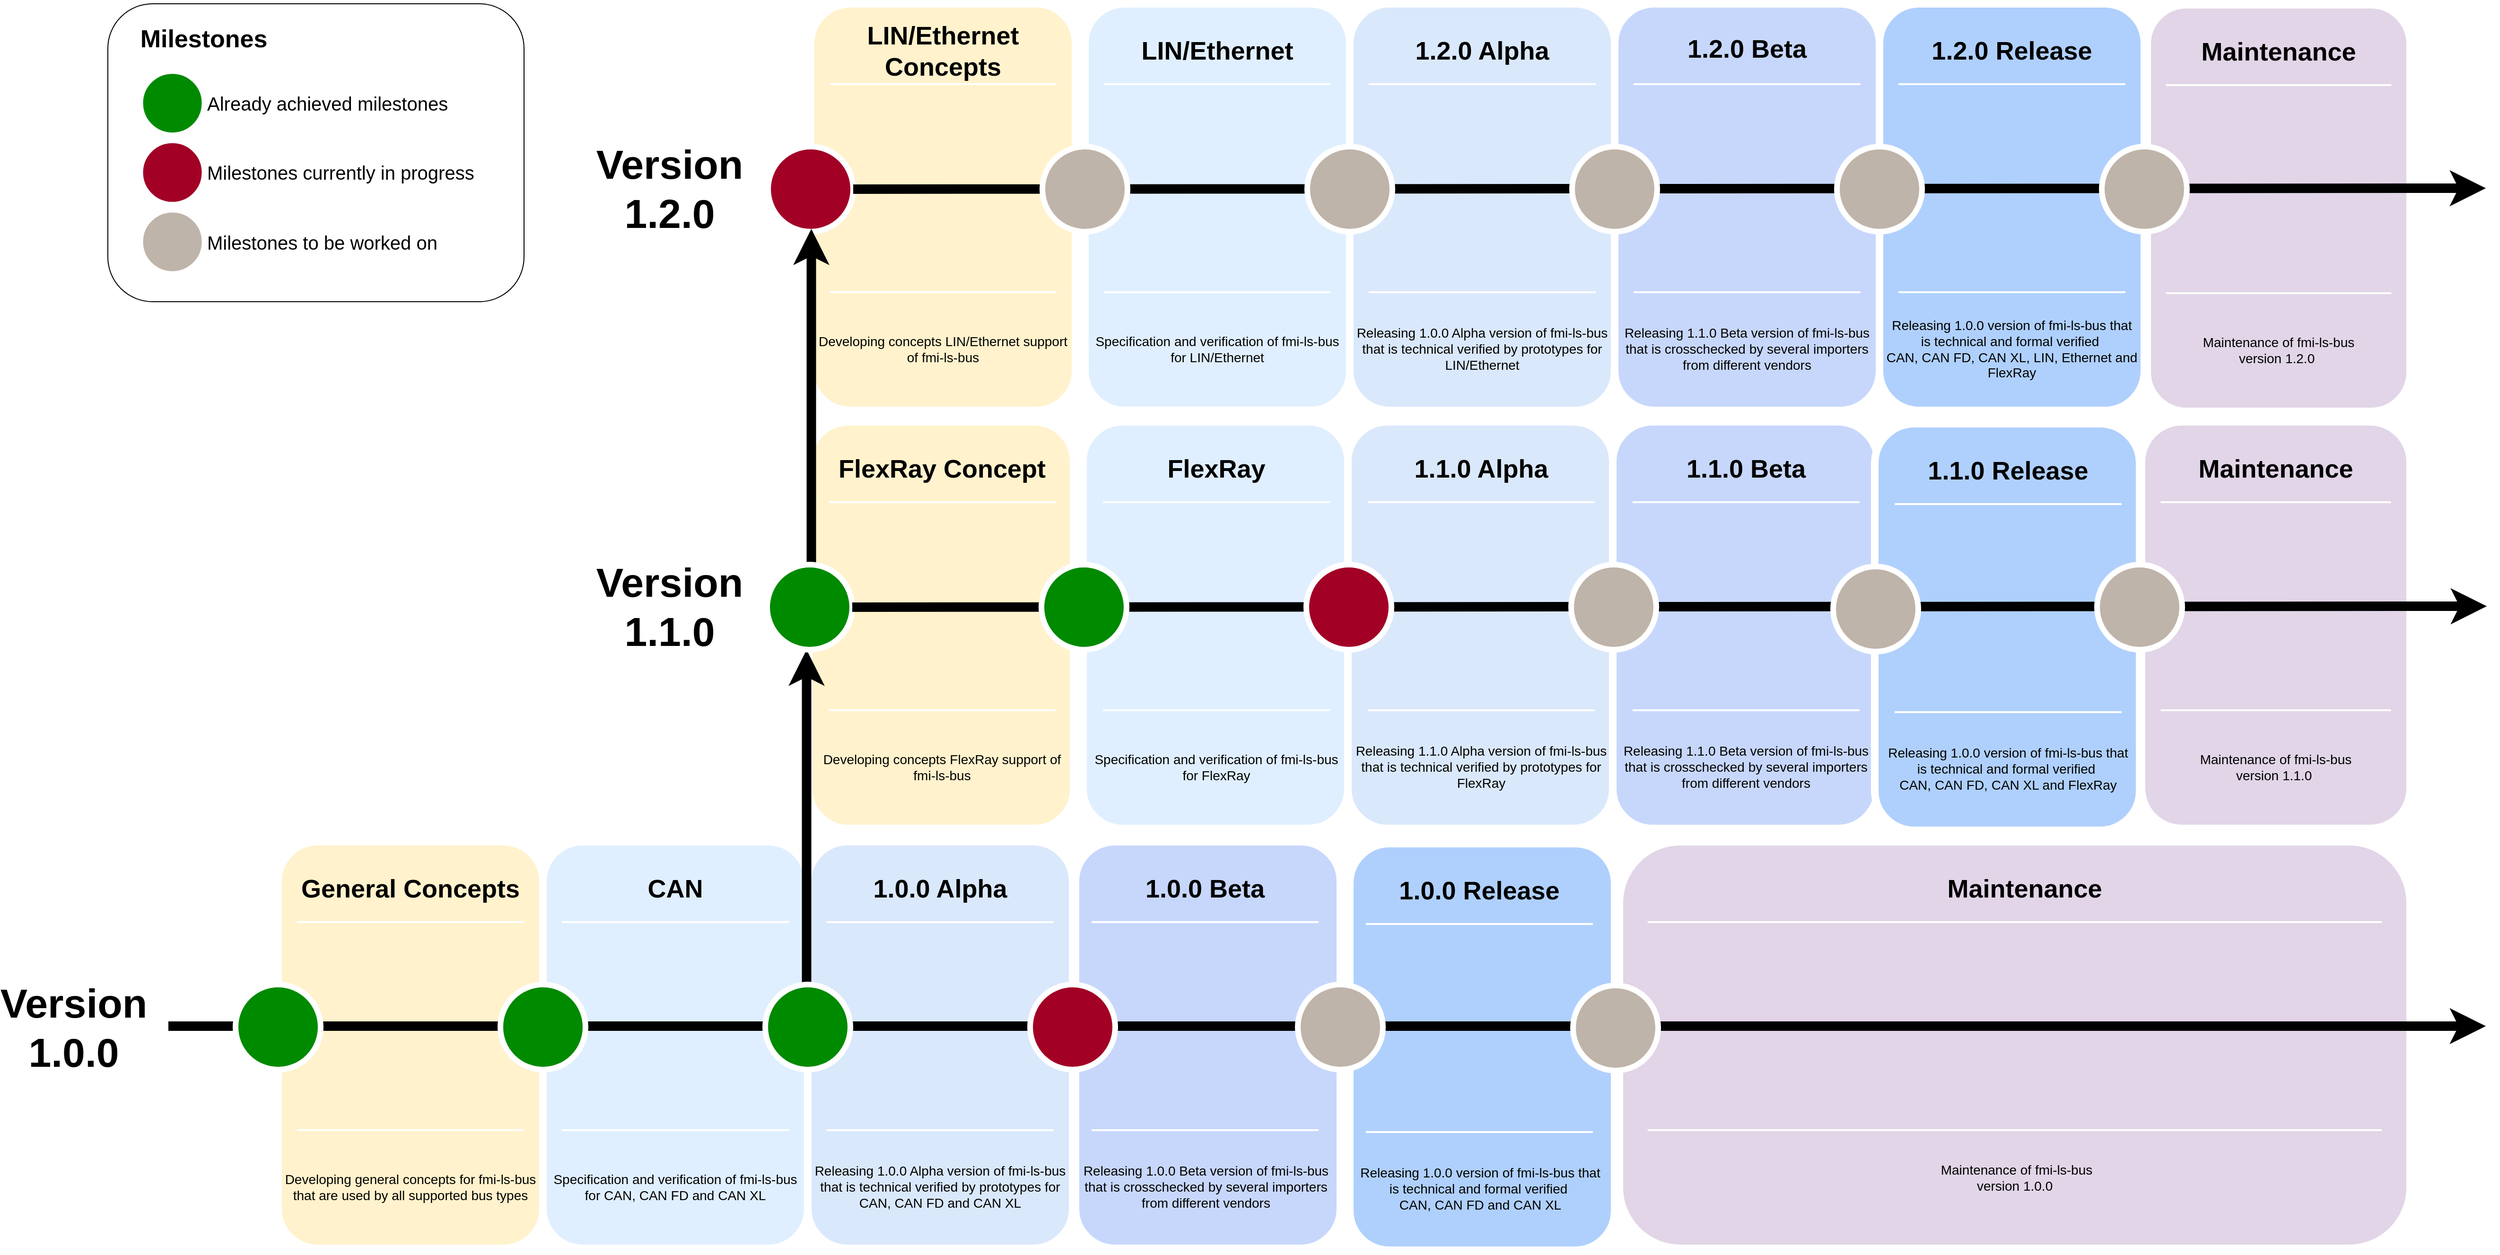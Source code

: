 <mxfile version="24.4.4" type="device">
  <diagram name="Page-1" id="12e1b939-464a-85fe-373e-61e167be1490">
    <mxGraphModel dx="2227" dy="2521" grid="1" gridSize="10" guides="1" tooltips="1" connect="1" arrows="1" fold="1" page="1" pageScale="1.5" pageWidth="1169" pageHeight="826" background="none" math="0" shadow="0">
      <root>
        <mxCell id="0" />
        <mxCell id="1" parent="0" />
        <mxCell id="60da8b9f42644d3a-31" value="" style="whiteSpace=wrap;html=1;rounded=1;shadow=0;strokeWidth=8;fontSize=20;align=center;fillColor=#C7D7FC;strokeColor=#FFFFFF;" parent="1" vertex="1">
          <mxGeometry x="1159" y="405" width="280" height="430" as="geometry" />
        </mxCell>
        <mxCell id="8lI5MKsPfhPDp3e18J9--39" value="" style="group" parent="1" vertex="1" connectable="0">
          <mxGeometry x="1446" y="407" width="283" height="430" as="geometry" />
        </mxCell>
        <mxCell id="8lI5MKsPfhPDp3e18J9--40" value="" style="whiteSpace=wrap;html=1;rounded=1;shadow=0;strokeWidth=8;fontSize=20;align=center;fillColor=#afd0fd;strokeColor=#FFFFFF;" parent="8lI5MKsPfhPDp3e18J9--39" vertex="1">
          <mxGeometry x="3" width="280" height="430" as="geometry" />
        </mxCell>
        <mxCell id="8lI5MKsPfhPDp3e18J9--41" value="1.0.0 Release" style="text;html=1;strokeColor=none;fillColor=none;align=center;verticalAlign=middle;whiteSpace=wrap;rounded=0;shadow=0;fontSize=27;fontColor=#000000;fontStyle=1" parent="8lI5MKsPfhPDp3e18J9--39" vertex="1">
          <mxGeometry y="20" width="280" height="60" as="geometry" />
        </mxCell>
        <mxCell id="8lI5MKsPfhPDp3e18J9--42" value="Releasing 1.0.0 version of fmi-ls-bus that&lt;br style=&quot;border-color: var(--border-color);&quot;&gt;is technical and formal verified&amp;nbsp;&lt;br style=&quot;border-color: var(--border-color);&quot;&gt;CAN, CAN FD and CAN XL" style="text;html=1;strokeColor=none;fillColor=none;align=center;verticalAlign=middle;whiteSpace=wrap;rounded=0;shadow=0;fontSize=14;fontColor=#000000;" parent="8lI5MKsPfhPDp3e18J9--39" vertex="1">
          <mxGeometry x="1" y="320" width="280" height="90" as="geometry" />
        </mxCell>
        <mxCell id="8lI5MKsPfhPDp3e18J9--43" value="" style="line;strokeWidth=2;html=1;rounded=0;shadow=0;fontSize=27;align=center;fillColor=none;strokeColor=#FFFFFF;" parent="8lI5MKsPfhPDp3e18J9--39" vertex="1">
          <mxGeometry x="20" y="80" width="240" height="10" as="geometry" />
        </mxCell>
        <mxCell id="8lI5MKsPfhPDp3e18J9--44" value="" style="line;strokeWidth=2;html=1;rounded=0;shadow=0;fontSize=27;align=center;fillColor=none;strokeColor=#FFFFFF;" parent="8lI5MKsPfhPDp3e18J9--39" vertex="1">
          <mxGeometry x="20" y="300" width="240" height="10" as="geometry" />
        </mxCell>
        <mxCell id="60da8b9f42644d3a-2" value="" style="whiteSpace=wrap;html=1;rounded=1;shadow=0;strokeWidth=8;fontSize=20;align=center;fillColor=#fff2cc;strokeColor=#FFFFFF;fillStyle=auto;glass=0;" parent="1" vertex="1">
          <mxGeometry x="316" y="405" width="280" height="430" as="geometry" />
        </mxCell>
        <mxCell id="60da8b9f42644d3a-3" value="General Concepts" style="text;html=1;strokeColor=none;fillColor=none;align=center;verticalAlign=middle;whiteSpace=wrap;rounded=0;shadow=0;fontSize=27;fontColor=#000000;fontStyle=1" parent="1" vertex="1">
          <mxGeometry x="316" y="425" width="280" height="60" as="geometry" />
        </mxCell>
        <mxCell id="60da8b9f42644d3a-4" value="Developing general concepts for fmi-ls-bus that are used by all supported bus types" style="text;html=1;strokeColor=none;fillColor=none;align=center;verticalAlign=middle;whiteSpace=wrap;rounded=0;shadow=0;fontSize=14;fontColor=#000000;" parent="1" vertex="1">
          <mxGeometry x="316" y="725" width="280" height="90" as="geometry" />
        </mxCell>
        <mxCell id="60da8b9f42644d3a-6" value="" style="line;strokeWidth=2;html=1;rounded=0;shadow=0;fontSize=27;align=center;fillColor=none;strokeColor=#FFFFFF;" parent="1" vertex="1">
          <mxGeometry x="336" y="485" width="240" height="10" as="geometry" />
        </mxCell>
        <mxCell id="60da8b9f42644d3a-7" value="" style="line;strokeWidth=2;html=1;rounded=0;shadow=0;fontSize=27;align=center;fillColor=none;strokeColor=#FFFFFF;" parent="1" vertex="1">
          <mxGeometry x="336" y="705" width="240" height="10" as="geometry" />
        </mxCell>
        <mxCell id="60da8b9f42644d3a-17" value="" style="whiteSpace=wrap;html=1;rounded=1;shadow=0;strokeWidth=8;fontSize=20;align=center;fillColor=#e0efff;strokeColor=#FFFFFF;" parent="1" vertex="1">
          <mxGeometry x="596" y="405" width="280" height="430" as="geometry" />
        </mxCell>
        <mxCell id="60da8b9f42644d3a-18" value="CAN" style="text;html=1;strokeColor=none;fillColor=none;align=center;verticalAlign=middle;whiteSpace=wrap;rounded=0;shadow=0;fontSize=27;fontColor=#000000;fontStyle=1" parent="1" vertex="1">
          <mxGeometry x="596" y="425" width="280" height="60" as="geometry" />
        </mxCell>
        <mxCell id="60da8b9f42644d3a-19" value="Specification and verification of fmi-ls-bus&lt;br&gt;for CAN, CAN FD and CAN XL" style="text;html=1;strokeColor=none;fillColor=none;align=center;verticalAlign=middle;whiteSpace=wrap;rounded=0;shadow=0;fontSize=14;fontColor=#000000;" parent="1" vertex="1">
          <mxGeometry x="596" y="725" width="280" height="90" as="geometry" />
        </mxCell>
        <mxCell id="60da8b9f42644d3a-20" value="" style="line;strokeWidth=2;html=1;rounded=0;shadow=0;fontSize=27;align=center;fillColor=none;strokeColor=#FFFFFF;" parent="1" vertex="1">
          <mxGeometry x="616" y="485" width="240" height="10" as="geometry" />
        </mxCell>
        <mxCell id="60da8b9f42644d3a-21" value="" style="line;strokeWidth=2;html=1;rounded=0;shadow=0;fontSize=27;align=center;fillColor=none;strokeColor=#FFFFFF;" parent="1" vertex="1">
          <mxGeometry x="616" y="705" width="240" height="10" as="geometry" />
        </mxCell>
        <mxCell id="60da8b9f42644d3a-24" value="" style="whiteSpace=wrap;html=1;rounded=1;shadow=0;strokeWidth=8;fontSize=20;align=center;fillColor=#dae8fc;strokeColor=#ffffff;" parent="1" vertex="1">
          <mxGeometry x="876" y="405" width="280" height="430" as="geometry" />
        </mxCell>
        <mxCell id="60da8b9f42644d3a-25" value="1.0.0 Alpha" style="text;html=1;strokeColor=none;fillColor=none;align=center;verticalAlign=middle;whiteSpace=wrap;rounded=0;shadow=0;fontSize=27;fontColor=#000000;fontStyle=1" parent="1" vertex="1">
          <mxGeometry x="876" y="425" width="280" height="60" as="geometry" />
        </mxCell>
        <mxCell id="60da8b9f42644d3a-26" value="Releasing 1.0.0 Alpha version of fmi-ls-bus that is technical verified by prototypes for &lt;br&gt;CAN, CAN FD and CAN XL" style="text;html=1;strokeColor=none;fillColor=none;align=center;verticalAlign=middle;whiteSpace=wrap;rounded=0;shadow=0;fontSize=14;fontColor=#000000;" parent="1" vertex="1">
          <mxGeometry x="876" y="725" width="280" height="90" as="geometry" />
        </mxCell>
        <mxCell id="60da8b9f42644d3a-27" value="" style="line;strokeWidth=2;html=1;rounded=0;shadow=0;fontSize=27;align=center;fillColor=none;strokeColor=#FFFFFF;" parent="1" vertex="1">
          <mxGeometry x="896" y="485" width="240" height="10" as="geometry" />
        </mxCell>
        <mxCell id="60da8b9f42644d3a-28" value="" style="line;strokeWidth=2;html=1;rounded=0;shadow=0;fontSize=27;align=center;fillColor=none;strokeColor=#FFFFFF;" parent="1" vertex="1">
          <mxGeometry x="896" y="705" width="240" height="10" as="geometry" />
        </mxCell>
        <mxCell id="8I0H8yc0v7_sOOJJQ2Jv-50" value="" style="whiteSpace=wrap;html=1;rounded=1;shadow=0;strokeWidth=8;fontSize=20;align=center;fillColor=#e0efff;strokeColor=#FFFFFF;" parent="1" vertex="1">
          <mxGeometry x="1167" y="-39" width="280" height="430" as="geometry" />
        </mxCell>
        <mxCell id="8I0H8yc0v7_sOOJJQ2Jv-51" value="FlexRay" style="text;html=1;strokeColor=none;fillColor=none;align=center;verticalAlign=middle;whiteSpace=wrap;rounded=0;shadow=0;fontSize=27;fontColor=#000000;fontStyle=1" parent="1" vertex="1">
          <mxGeometry x="1168" y="-19" width="280" height="60" as="geometry" />
        </mxCell>
        <mxCell id="8I0H8yc0v7_sOOJJQ2Jv-52" value="Specification and verification of fmi-ls-bus&lt;br&gt;for FlexRay" style="text;html=1;strokeColor=none;fillColor=none;align=center;verticalAlign=middle;whiteSpace=wrap;rounded=0;shadow=0;fontSize=14;fontColor=#000000;" parent="1" vertex="1">
          <mxGeometry x="1168" y="281" width="280" height="90" as="geometry" />
        </mxCell>
        <mxCell id="8I0H8yc0v7_sOOJJQ2Jv-53" value="" style="line;strokeWidth=2;html=1;rounded=0;shadow=0;fontSize=27;align=center;fillColor=none;strokeColor=#FFFFFF;" parent="1" vertex="1">
          <mxGeometry x="1188" y="41" width="240" height="10" as="geometry" />
        </mxCell>
        <mxCell id="8I0H8yc0v7_sOOJJQ2Jv-54" value="" style="line;strokeWidth=2;html=1;rounded=0;shadow=0;fontSize=27;align=center;fillColor=none;strokeColor=#FFFFFF;" parent="1" vertex="1">
          <mxGeometry x="1188" y="261" width="240" height="10" as="geometry" />
        </mxCell>
        <mxCell id="8I0H8yc0v7_sOOJJQ2Jv-55" value="" style="whiteSpace=wrap;html=1;rounded=1;shadow=0;strokeWidth=8;fontSize=20;align=center;fillColor=#dae8fc;strokeColor=#ffffff;" parent="1" vertex="1">
          <mxGeometry x="1447" y="-39" width="280" height="430" as="geometry" />
        </mxCell>
        <mxCell id="8I0H8yc0v7_sOOJJQ2Jv-56" value="1.1.0 Alpha" style="text;html=1;strokeColor=none;fillColor=none;align=center;verticalAlign=middle;whiteSpace=wrap;rounded=0;shadow=0;fontSize=27;fontColor=#000000;fontStyle=1" parent="1" vertex="1">
          <mxGeometry x="1448" y="-19" width="280" height="60" as="geometry" />
        </mxCell>
        <mxCell id="8I0H8yc0v7_sOOJJQ2Jv-57" value="Releasing 1.1.0 Alpha version of fmi-ls-bus that is technical verified by prototypes for &lt;br&gt;FlexRay" style="text;html=1;strokeColor=none;fillColor=none;align=center;verticalAlign=middle;whiteSpace=wrap;rounded=0;shadow=0;fontSize=14;fontColor=#000000;" parent="1" vertex="1">
          <mxGeometry x="1448" y="281" width="280" height="90" as="geometry" />
        </mxCell>
        <mxCell id="8I0H8yc0v7_sOOJJQ2Jv-58" value="" style="line;strokeWidth=2;html=1;rounded=0;shadow=0;fontSize=27;align=center;fillColor=none;strokeColor=#FFFFFF;" parent="1" vertex="1">
          <mxGeometry x="1468" y="41" width="240" height="10" as="geometry" />
        </mxCell>
        <mxCell id="8I0H8yc0v7_sOOJJQ2Jv-59" value="" style="line;strokeWidth=2;html=1;rounded=0;shadow=0;fontSize=27;align=center;fillColor=none;strokeColor=#FFFFFF;" parent="1" vertex="1">
          <mxGeometry x="1468" y="261" width="240" height="10" as="geometry" />
        </mxCell>
        <mxCell id="8I0H8yc0v7_sOOJJQ2Jv-60" value="" style="whiteSpace=wrap;html=1;rounded=1;shadow=0;strokeWidth=8;fontSize=20;align=center;fillColor=#C7D7FC;strokeColor=#FFFFFF;" parent="1" vertex="1">
          <mxGeometry x="1727" y="-39" width="280" height="430" as="geometry" />
        </mxCell>
        <mxCell id="8I0H8yc0v7_sOOJJQ2Jv-61" value="1.1.0 Beta" style="text;html=1;strokeColor=none;fillColor=none;align=center;verticalAlign=middle;whiteSpace=wrap;rounded=0;shadow=0;fontSize=27;fontColor=#000000;fontStyle=1" parent="1" vertex="1">
          <mxGeometry x="1728" y="-19" width="280" height="60" as="geometry" />
        </mxCell>
        <mxCell id="8I0H8yc0v7_sOOJJQ2Jv-62" value="Releasing 1.1.0 Beta version of fmi-ls-bus that is crosschecked by several importers from different vendors" style="text;html=1;strokeColor=none;fillColor=none;align=center;verticalAlign=middle;whiteSpace=wrap;rounded=0;shadow=0;fontSize=14;fontColor=#000000;" parent="1" vertex="1">
          <mxGeometry x="1728" y="281" width="280" height="90" as="geometry" />
        </mxCell>
        <mxCell id="8I0H8yc0v7_sOOJJQ2Jv-63" value="" style="line;strokeWidth=2;html=1;rounded=0;shadow=0;fontSize=27;align=center;fillColor=none;strokeColor=#FFFFFF;" parent="1" vertex="1">
          <mxGeometry x="1748" y="41" width="240" height="10" as="geometry" />
        </mxCell>
        <mxCell id="8I0H8yc0v7_sOOJJQ2Jv-64" value="" style="line;strokeWidth=2;html=1;rounded=0;shadow=0;fontSize=27;align=center;fillColor=none;strokeColor=#FFFFFF;" parent="1" vertex="1">
          <mxGeometry x="1748" y="261" width="240" height="10" as="geometry" />
        </mxCell>
        <mxCell id="8I0H8yc0v7_sOOJJQ2Jv-73" value="" style="whiteSpace=wrap;html=1;rounded=1;shadow=0;strokeWidth=8;fontSize=20;align=center;fillColor=#fff2cc;strokeColor=#FFFFFF;fillStyle=auto;glass=0;" parent="1" vertex="1">
          <mxGeometry x="877" y="-39" width="280" height="430" as="geometry" />
        </mxCell>
        <mxCell id="8I0H8yc0v7_sOOJJQ2Jv-74" value="FlexRay Concept" style="text;html=1;strokeColor=none;fillColor=none;align=center;verticalAlign=middle;whiteSpace=wrap;rounded=0;shadow=0;fontSize=27;fontColor=#000000;fontStyle=1" parent="1" vertex="1">
          <mxGeometry x="878" y="-19" width="280" height="60" as="geometry" />
        </mxCell>
        <mxCell id="8I0H8yc0v7_sOOJJQ2Jv-75" value="Developing concepts FlexRay support of fmi-ls-bus" style="text;html=1;strokeColor=none;fillColor=none;align=center;verticalAlign=middle;whiteSpace=wrap;rounded=0;shadow=0;fontSize=14;fontColor=#000000;" parent="1" vertex="1">
          <mxGeometry x="878" y="281" width="280" height="90" as="geometry" />
        </mxCell>
        <mxCell id="8I0H8yc0v7_sOOJJQ2Jv-76" value="" style="line;strokeWidth=2;html=1;rounded=0;shadow=0;fontSize=27;align=center;fillColor=none;strokeColor=#FFFFFF;" parent="1" vertex="1">
          <mxGeometry x="898" y="41" width="240" height="10" as="geometry" />
        </mxCell>
        <mxCell id="8I0H8yc0v7_sOOJJQ2Jv-77" value="" style="line;strokeWidth=2;html=1;rounded=0;shadow=0;fontSize=27;align=center;fillColor=none;strokeColor=#FFFFFF;" parent="1" vertex="1">
          <mxGeometry x="898" y="261" width="240" height="10" as="geometry" />
        </mxCell>
        <mxCell id="8I0H8yc0v7_sOOJJQ2Jv-101" value="" style="endArrow=classic;html=1;rounded=0;strokeWidth=10;" parent="1" edge="1">
          <mxGeometry relative="1" as="geometry">
            <mxPoint x="874.75" y="602" as="sourcePoint" />
            <mxPoint x="874.75" y="202" as="targetPoint" />
          </mxGeometry>
        </mxCell>
        <mxCell id="8lI5MKsPfhPDp3e18J9--6" value="" style="whiteSpace=wrap;html=1;rounded=1;shadow=0;strokeWidth=8;fontSize=20;align=center;fillColor=#e0efff;strokeColor=#FFFFFF;" parent="1" vertex="1">
          <mxGeometry x="1169" y="-481" width="280" height="430" as="geometry" />
        </mxCell>
        <mxCell id="8lI5MKsPfhPDp3e18J9--7" value="LIN/Ethernet" style="text;html=1;strokeColor=none;fillColor=none;align=center;verticalAlign=middle;whiteSpace=wrap;rounded=0;shadow=0;fontSize=27;fontColor=#000000;fontStyle=1" parent="1" vertex="1">
          <mxGeometry x="1169" y="-461" width="280" height="60" as="geometry" />
        </mxCell>
        <mxCell id="8lI5MKsPfhPDp3e18J9--8" value="Specification and verification of fmi-ls-bus&lt;br&gt;for&amp;nbsp;LIN/Ethernet" style="text;html=1;strokeColor=none;fillColor=none;align=center;verticalAlign=middle;whiteSpace=wrap;rounded=0;shadow=0;fontSize=14;fontColor=#000000;" parent="1" vertex="1">
          <mxGeometry x="1169" y="-161" width="280" height="90" as="geometry" />
        </mxCell>
        <mxCell id="8lI5MKsPfhPDp3e18J9--9" value="" style="line;strokeWidth=2;html=1;rounded=0;shadow=0;fontSize=27;align=center;fillColor=none;strokeColor=#FFFFFF;" parent="1" vertex="1">
          <mxGeometry x="1189" y="-401" width="240" height="10" as="geometry" />
        </mxCell>
        <mxCell id="8lI5MKsPfhPDp3e18J9--10" value="" style="line;strokeWidth=2;html=1;rounded=0;shadow=0;fontSize=27;align=center;fillColor=none;strokeColor=#FFFFFF;" parent="1" vertex="1">
          <mxGeometry x="1189" y="-181" width="240" height="10" as="geometry" />
        </mxCell>
        <mxCell id="8lI5MKsPfhPDp3e18J9--11" value="" style="whiteSpace=wrap;html=1;rounded=1;shadow=0;strokeWidth=8;fontSize=20;align=center;fillColor=#dae8fc;strokeColor=#ffffff;" parent="1" vertex="1">
          <mxGeometry x="1449" y="-481" width="280" height="430" as="geometry" />
        </mxCell>
        <mxCell id="8lI5MKsPfhPDp3e18J9--12" value="1.2.0 Alpha" style="text;html=1;strokeColor=none;fillColor=none;align=center;verticalAlign=middle;whiteSpace=wrap;rounded=0;shadow=0;fontSize=27;fontColor=#000000;fontStyle=1" parent="1" vertex="1">
          <mxGeometry x="1449" y="-461" width="280" height="60" as="geometry" />
        </mxCell>
        <mxCell id="8lI5MKsPfhPDp3e18J9--13" value="Releasing 1.0.0 Alpha version of fmi-ls-bus that is technical verified by prototypes for &lt;br&gt;LIN/Ethernet" style="text;html=1;strokeColor=none;fillColor=none;align=center;verticalAlign=middle;whiteSpace=wrap;rounded=0;shadow=0;fontSize=14;fontColor=#000000;" parent="1" vertex="1">
          <mxGeometry x="1449" y="-161" width="280" height="90" as="geometry" />
        </mxCell>
        <mxCell id="8lI5MKsPfhPDp3e18J9--14" value="" style="line;strokeWidth=2;html=1;rounded=0;shadow=0;fontSize=27;align=center;fillColor=none;strokeColor=#FFFFFF;" parent="1" vertex="1">
          <mxGeometry x="1469" y="-401" width="240" height="10" as="geometry" />
        </mxCell>
        <mxCell id="8lI5MKsPfhPDp3e18J9--15" value="" style="line;strokeWidth=2;html=1;rounded=0;shadow=0;fontSize=27;align=center;fillColor=none;strokeColor=#FFFFFF;" parent="1" vertex="1">
          <mxGeometry x="1469" y="-181" width="240" height="10" as="geometry" />
        </mxCell>
        <mxCell id="8lI5MKsPfhPDp3e18J9--16" value="" style="whiteSpace=wrap;html=1;rounded=1;shadow=0;strokeWidth=8;fontSize=20;align=center;fillColor=#C7D7FC;strokeColor=#FFFFFF;" parent="1" vertex="1">
          <mxGeometry x="1729" y="-481" width="280" height="430" as="geometry" />
        </mxCell>
        <mxCell id="8lI5MKsPfhPDp3e18J9--17" value="1.2.0 Beta" style="text;html=1;strokeColor=none;fillColor=none;align=center;verticalAlign=middle;whiteSpace=wrap;rounded=0;shadow=0;fontSize=27;fontColor=#000000;fontStyle=1" parent="1" vertex="1">
          <mxGeometry x="1729" y="-461" width="280" height="56" as="geometry" />
        </mxCell>
        <mxCell id="8lI5MKsPfhPDp3e18J9--18" value="Releasing 1.1.0 Beta version of fmi-ls-bus that is crosschecked by several importers from different vendors" style="text;html=1;strokeColor=none;fillColor=none;align=center;verticalAlign=middle;whiteSpace=wrap;rounded=0;shadow=0;fontSize=14;fontColor=#000000;" parent="1" vertex="1">
          <mxGeometry x="1729" y="-161" width="280" height="90" as="geometry" />
        </mxCell>
        <mxCell id="8lI5MKsPfhPDp3e18J9--19" value="" style="line;strokeWidth=2;html=1;rounded=0;shadow=0;fontSize=27;align=center;fillColor=none;strokeColor=#FFFFFF;" parent="1" vertex="1">
          <mxGeometry x="1749" y="-401" width="240" height="10" as="geometry" />
        </mxCell>
        <mxCell id="8lI5MKsPfhPDp3e18J9--20" value="" style="line;strokeWidth=2;html=1;rounded=0;shadow=0;fontSize=27;align=center;fillColor=none;strokeColor=#FFFFFF;" parent="1" vertex="1">
          <mxGeometry x="1749" y="-181" width="240" height="10" as="geometry" />
        </mxCell>
        <mxCell id="8lI5MKsPfhPDp3e18J9--23" value="" style="whiteSpace=wrap;html=1;rounded=1;shadow=0;strokeWidth=8;fontSize=20;align=center;fillColor=#fff2cc;strokeColor=#FFFFFF;fillStyle=auto;glass=0;" parent="1" vertex="1">
          <mxGeometry x="879" y="-481" width="280" height="430" as="geometry" />
        </mxCell>
        <mxCell id="8lI5MKsPfhPDp3e18J9--24" value="LIN/Ethernet&lt;br&gt;Concepts" style="text;html=1;strokeColor=none;fillColor=none;align=center;verticalAlign=middle;whiteSpace=wrap;rounded=0;shadow=0;fontSize=27;fontColor=#000000;fontStyle=1" parent="1" vertex="1">
          <mxGeometry x="879" y="-461" width="280" height="60" as="geometry" />
        </mxCell>
        <mxCell id="8lI5MKsPfhPDp3e18J9--25" value="Developing concepts LIN/Ethernet support of fmi-ls-bus" style="text;html=1;strokeColor=none;fillColor=none;align=center;verticalAlign=middle;whiteSpace=wrap;rounded=0;shadow=0;fontSize=14;fontColor=#000000;" parent="1" vertex="1">
          <mxGeometry x="879" y="-161" width="280" height="90" as="geometry" />
        </mxCell>
        <mxCell id="8lI5MKsPfhPDp3e18J9--26" value="" style="line;strokeWidth=2;html=1;rounded=0;shadow=0;fontSize=27;align=center;fillColor=none;strokeColor=#FFFFFF;" parent="1" vertex="1">
          <mxGeometry x="899" y="-401" width="240" height="10" as="geometry" />
        </mxCell>
        <mxCell id="8lI5MKsPfhPDp3e18J9--27" value="" style="line;strokeWidth=2;html=1;rounded=0;shadow=0;fontSize=27;align=center;fillColor=none;strokeColor=#FFFFFF;" parent="1" vertex="1">
          <mxGeometry x="899" y="-181" width="240" height="10" as="geometry" />
        </mxCell>
        <mxCell id="8lI5MKsPfhPDp3e18J9--29" value="" style="ellipse;whiteSpace=wrap;html=1;rounded=0;shadow=0;strokeWidth=6;fontSize=14;align=center;fillColor=#A20025;strokeColor=#FFFFFF;fontColor=#FFFFFF;" parent="1" vertex="1">
          <mxGeometry x="834" y="-330" width="90" height="90" as="geometry" />
        </mxCell>
        <mxCell id="8lI5MKsPfhPDp3e18J9--36" value="" style="endArrow=classic;html=1;rounded=0;strokeWidth=10;" parent="1" edge="1">
          <mxGeometry relative="1" as="geometry">
            <mxPoint x="879.75" y="157" as="sourcePoint" />
            <mxPoint x="879.75" y="-243" as="targetPoint" />
          </mxGeometry>
        </mxCell>
        <mxCell id="8I0H8yc0v7_sOOJJQ2Jv-80" value="" style="ellipse;whiteSpace=wrap;html=1;rounded=0;shadow=0;strokeWidth=6;fontSize=14;align=center;fillColor=#008A00;strokeColor=#FFFFFF;fontColor=#FFFFFF;" parent="1" vertex="1">
          <mxGeometry x="833" y="112" width="90" height="90" as="geometry" />
        </mxCell>
        <mxCell id="8lI5MKsPfhPDp3e18J9--37" value="" style="group" parent="1" vertex="1" connectable="0">
          <mxGeometry x="1734" y="405" width="836" height="430" as="geometry" />
        </mxCell>
        <mxCell id="8I0H8yc0v7_sOOJJQ2Jv-85" value="Maintenance of fmi-ls-bus version 1.0.0&amp;nbsp;" style="text;html=1;strokeColor=none;fillColor=none;align=center;verticalAlign=middle;whiteSpace=wrap;rounded=0;shadow=0;fontSize=14;fontColor=#000000;" parent="8lI5MKsPfhPDp3e18J9--37" vertex="1">
          <mxGeometry x="194.007" y="320" width="186.673" height="90" as="geometry" />
        </mxCell>
        <mxCell id="8lI5MKsPfhPDp3e18J9--59" value="" style="group" parent="8lI5MKsPfhPDp3e18J9--37" vertex="1" connectable="0">
          <mxGeometry width="836.0" height="430" as="geometry" />
        </mxCell>
        <mxCell id="8I0H8yc0v7_sOOJJQ2Jv-83" value="" style="whiteSpace=wrap;html=1;rounded=1;shadow=0;strokeWidth=8;fontSize=20;align=center;fillColor=#e1d5e7;strokeColor=#FFFFFF;" parent="8lI5MKsPfhPDp3e18J9--59" vertex="1">
          <mxGeometry width="836.0" height="430" as="geometry" />
        </mxCell>
        <mxCell id="8I0H8yc0v7_sOOJJQ2Jv-84" value="Maintenance" style="text;html=1;strokeColor=none;fillColor=none;align=center;verticalAlign=middle;whiteSpace=wrap;rounded=0;shadow=0;fontSize=27;fontColor=#000000;fontStyle=1" parent="8lI5MKsPfhPDp3e18J9--59" vertex="1">
          <mxGeometry x="288.619" y="20" width="278.667" height="60" as="geometry" />
        </mxCell>
        <mxCell id="8I0H8yc0v7_sOOJJQ2Jv-86" value="" style="line;strokeWidth=2;html=1;rounded=0;shadow=0;fontSize=27;align=center;fillColor=none;strokeColor=#FFFFFF;" parent="8lI5MKsPfhPDp3e18J9--59" vertex="1">
          <mxGeometry x="29.857" y="80" width="776.286" height="10" as="geometry" />
        </mxCell>
        <mxCell id="8I0H8yc0v7_sOOJJQ2Jv-87" value="" style="line;strokeWidth=2;html=1;rounded=0;shadow=0;fontSize=27;align=center;fillColor=none;strokeColor=#FFFFFF;" parent="8lI5MKsPfhPDp3e18J9--59" vertex="1">
          <mxGeometry x="29.857" y="300" width="776.286" height="10" as="geometry" />
        </mxCell>
        <mxCell id="dk6QmXpyueFNErDzX7yQ-1" value="Maintenance of fmi-ls-bus &lt;br&gt;version 1.0.0&amp;nbsp;" style="text;html=1;strokeColor=none;fillColor=none;align=center;verticalAlign=middle;whiteSpace=wrap;rounded=0;shadow=0;fontSize=14;fontColor=#000000;" parent="8lI5MKsPfhPDp3e18J9--59" vertex="1">
          <mxGeometry x="29.86" y="310" width="780.14" height="90" as="geometry" />
        </mxCell>
        <mxCell id="khZST9RxEuUmSbnh5kG9-13" value="" style="endArrow=classic;html=1;rounded=0;strokeWidth=10;" parent="1" edge="1">
          <mxGeometry relative="1" as="geometry">
            <mxPoint x="200" y="600" as="sourcePoint" />
            <mxPoint x="2650" y="600" as="targetPoint" />
          </mxGeometry>
        </mxCell>
        <mxCell id="60da8b9f42644d3a-38" value="" style="ellipse;whiteSpace=wrap;html=1;rounded=0;shadow=0;strokeWidth=6;fontSize=14;align=center;fillColor=#BFB4A9;strokeColor=#FFFFFF;fontColor=#FFFFFF;gradientColor=none;" parent="1" vertex="1">
          <mxGeometry x="1394" y="556" width="90" height="90" as="geometry" />
        </mxCell>
        <mxCell id="60da8b9f42644d3a-36" value="" style="ellipse;whiteSpace=wrap;html=1;rounded=0;shadow=0;strokeWidth=6;fontSize=14;align=center;fillColor=#A20025;strokeColor=#FFFFFF;fontColor=#ffffff;" parent="1" vertex="1">
          <mxGeometry x="1111" y="556" width="90" height="90" as="geometry" />
        </mxCell>
        <mxCell id="60da8b9f42644d3a-29" value="" style="ellipse;whiteSpace=wrap;html=1;rounded=0;shadow=0;strokeWidth=6;fontSize=14;align=center;fillColor=#008A00;strokeColor=#FFFFFF;fontColor=#ffffff;" parent="1" vertex="1">
          <mxGeometry x="831" y="556" width="90" height="90" as="geometry" />
        </mxCell>
        <mxCell id="60da8b9f42644d3a-8" value="" style="ellipse;whiteSpace=wrap;html=1;rounded=0;shadow=0;strokeWidth=6;fontSize=14;align=center;fillColor=#008a00;strokeColor=#FFFFFF;fontColor=#ffffff;" parent="1" vertex="1">
          <mxGeometry x="271" y="556" width="90" height="90" as="geometry" />
        </mxCell>
        <mxCell id="60da8b9f42644d3a-22" value="" style="ellipse;whiteSpace=wrap;html=1;rounded=0;shadow=0;strokeWidth=6;fontSize=14;align=center;fillColor=#008A00;strokeColor=#FFFFFF;fontColor=#FFFFFF;" parent="1" vertex="1">
          <mxGeometry x="551" y="556" width="90" height="90" as="geometry" />
        </mxCell>
        <mxCell id="60da8b9f42644d3a-32" value="1.0.0 Beta" style="text;html=1;strokeColor=none;fillColor=none;align=center;verticalAlign=middle;whiteSpace=wrap;rounded=0;shadow=0;fontSize=27;fontColor=#000000;fontStyle=1" parent="1" vertex="1">
          <mxGeometry x="1156" y="425" width="280" height="60" as="geometry" />
        </mxCell>
        <mxCell id="60da8b9f42644d3a-33" value="Releasing 1.0.0 Beta version of fmi-ls-bus that is crosschecked by several importers from different vendors" style="text;html=1;strokeColor=none;fillColor=none;align=center;verticalAlign=middle;whiteSpace=wrap;rounded=0;shadow=0;fontSize=14;fontColor=#000000;" parent="1" vertex="1">
          <mxGeometry x="1157" y="725" width="280" height="90" as="geometry" />
        </mxCell>
        <mxCell id="60da8b9f42644d3a-34" value="" style="line;strokeWidth=2;html=1;rounded=0;shadow=0;fontSize=27;align=center;fillColor=none;strokeColor=#FFFFFF;" parent="1" vertex="1">
          <mxGeometry x="1176" y="485" width="240" height="10" as="geometry" />
        </mxCell>
        <mxCell id="60da8b9f42644d3a-35" value="" style="line;strokeWidth=2;html=1;rounded=0;shadow=0;fontSize=27;align=center;fillColor=none;strokeColor=#FFFFFF;" parent="1" vertex="1">
          <mxGeometry x="1176" y="705" width="240" height="10" as="geometry" />
        </mxCell>
        <mxCell id="8lI5MKsPfhPDp3e18J9--1" value="" style="whiteSpace=wrap;html=1;rounded=1;shadow=0;strokeWidth=8;fontSize=20;align=center;fillColor=#AFD0FD;strokeColor=#FFFFFF;" parent="1" vertex="1">
          <mxGeometry x="2009" y="-481" width="280" height="430" as="geometry" />
        </mxCell>
        <mxCell id="8lI5MKsPfhPDp3e18J9--2" value="1.2.0 Release" style="text;html=1;strokeColor=none;fillColor=none;align=center;verticalAlign=middle;whiteSpace=wrap;rounded=0;shadow=0;fontSize=27;fontColor=#000000;fontStyle=1" parent="1" vertex="1">
          <mxGeometry x="2009" y="-461" width="280" height="60" as="geometry" />
        </mxCell>
        <mxCell id="8lI5MKsPfhPDp3e18J9--3" value="Releasing 1.0.0 version of fmi-ls-bus that&lt;br style=&quot;border-color: var(--border-color);&quot;&gt;is technical and formal verified&amp;nbsp;&lt;br style=&quot;border-color: var(--border-color);&quot;&gt;CAN, CAN FD, CAN XL, LIN, Ethernet and FlexRay" style="text;html=1;strokeColor=none;fillColor=none;align=center;verticalAlign=middle;whiteSpace=wrap;rounded=0;shadow=0;fontSize=14;fontColor=#000000;" parent="1" vertex="1">
          <mxGeometry x="2009" y="-161" width="280" height="90" as="geometry" />
        </mxCell>
        <mxCell id="8lI5MKsPfhPDp3e18J9--4" value="" style="line;strokeWidth=2;html=1;rounded=0;shadow=0;fontSize=27;align=center;fillColor=none;strokeColor=#FFFFFF;" parent="1" vertex="1">
          <mxGeometry x="2029" y="-401" width="240" height="10" as="geometry" />
        </mxCell>
        <mxCell id="8lI5MKsPfhPDp3e18J9--5" value="" style="line;strokeWidth=2;html=1;rounded=0;shadow=0;fontSize=27;align=center;fillColor=none;strokeColor=#FFFFFF;" parent="1" vertex="1">
          <mxGeometry x="2029" y="-181" width="240" height="10" as="geometry" />
        </mxCell>
        <mxCell id="8lI5MKsPfhPDp3e18J9--53" value="" style="whiteSpace=wrap;html=1;rounded=1;shadow=0;strokeWidth=8;fontSize=20;align=center;fillColor=#afd0fd;strokeColor=#FFFFFF;" parent="1" vertex="1">
          <mxGeometry x="2004" y="-37" width="280" height="430" as="geometry" />
        </mxCell>
        <mxCell id="8lI5MKsPfhPDp3e18J9--54" value="1.1.0 Release" style="text;html=1;strokeColor=none;fillColor=none;align=center;verticalAlign=middle;whiteSpace=wrap;rounded=0;shadow=0;fontSize=27;fontColor=#000000;fontStyle=1" parent="1" vertex="1">
          <mxGeometry x="2005" y="-17" width="280" height="60" as="geometry" />
        </mxCell>
        <mxCell id="8lI5MKsPfhPDp3e18J9--55" value="Releasing 1.0.0 version of fmi-ls-bus that&lt;br style=&quot;border-color: var(--border-color);&quot;&gt;is technical and formal verified&amp;nbsp;&lt;br style=&quot;border-color: var(--border-color);&quot;&gt;CAN, CAN FD, CAN XL and FlexRay" style="text;html=1;strokeColor=none;fillColor=none;align=center;verticalAlign=middle;whiteSpace=wrap;rounded=0;shadow=0;fontSize=14;fontColor=#000000;" parent="1" vertex="1">
          <mxGeometry x="2005" y="283" width="280" height="90" as="geometry" />
        </mxCell>
        <mxCell id="8lI5MKsPfhPDp3e18J9--56" value="" style="line;strokeWidth=2;html=1;rounded=0;shadow=0;fontSize=27;align=center;fillColor=none;strokeColor=#FFFFFF;" parent="1" vertex="1">
          <mxGeometry x="2025" y="43" width="240" height="10" as="geometry" />
        </mxCell>
        <mxCell id="8lI5MKsPfhPDp3e18J9--57" value="" style="line;strokeWidth=2;html=1;rounded=0;shadow=0;fontSize=27;align=center;fillColor=none;strokeColor=#FFFFFF;" parent="1" vertex="1">
          <mxGeometry x="2025" y="263" width="240" height="10" as="geometry" />
        </mxCell>
        <mxCell id="8lI5MKsPfhPDp3e18J9--60" value="" style="ellipse;whiteSpace=wrap;html=1;rounded=0;shadow=0;strokeWidth=6;fontSize=14;align=center;fillColor=#BFB4A9;strokeColor=#FFFFFF;fontColor=#FFFFFF;gradientColor=none;" parent="1" vertex="1">
          <mxGeometry x="1685" y="557" width="90" height="90" as="geometry" />
        </mxCell>
        <mxCell id="dk6QmXpyueFNErDzX7yQ-2" value="" style="group" parent="1" vertex="1" connectable="0">
          <mxGeometry x="2285" y="-39" width="285" height="430" as="geometry" />
        </mxCell>
        <mxCell id="8I0H8yc0v7_sOOJJQ2Jv-45" value="" style="whiteSpace=wrap;html=1;rounded=1;shadow=0;strokeWidth=8;fontSize=20;align=center;fillColor=#e1d5e7;strokeColor=#FFFFFF;" parent="dk6QmXpyueFNErDzX7yQ-2" vertex="1">
          <mxGeometry x="1.014" width="283.986" height="430" as="geometry" />
        </mxCell>
        <mxCell id="8I0H8yc0v7_sOOJJQ2Jv-46" value="Maintenance" style="text;html=1;strokeColor=none;fillColor=none;align=center;verticalAlign=middle;whiteSpace=wrap;rounded=0;shadow=0;fontSize=27;fontColor=#000000;fontStyle=1" parent="dk6QmXpyueFNErDzX7yQ-2" vertex="1">
          <mxGeometry x="1" y="20" width="283.986" height="60" as="geometry" />
        </mxCell>
        <mxCell id="8I0H8yc0v7_sOOJJQ2Jv-47" value="Maintenance of fmi-ls-bus &lt;br&gt;version 1.1.0&amp;nbsp;" style="text;html=1;strokeColor=none;fillColor=none;align=center;verticalAlign=middle;whiteSpace=wrap;rounded=0;shadow=0;fontSize=14;fontColor=#000000;" parent="dk6QmXpyueFNErDzX7yQ-2" vertex="1">
          <mxGeometry x="1" y="320" width="283.986" height="90" as="geometry" />
        </mxCell>
        <mxCell id="8I0H8yc0v7_sOOJJQ2Jv-48" value="" style="line;strokeWidth=2;html=1;rounded=0;shadow=0;fontSize=27;align=center;fillColor=none;strokeColor=#FFFFFF;" parent="dk6QmXpyueFNErDzX7yQ-2" vertex="1">
          <mxGeometry x="21.285" y="80" width="243.416" height="10" as="geometry" />
        </mxCell>
        <mxCell id="8I0H8yc0v7_sOOJJQ2Jv-49" value="" style="line;strokeWidth=2;html=1;rounded=0;shadow=0;fontSize=27;align=center;fillColor=none;strokeColor=#FFFFFF;" parent="dk6QmXpyueFNErDzX7yQ-2" vertex="1">
          <mxGeometry x="21.285" y="300" width="243.416" height="10" as="geometry" />
        </mxCell>
        <mxCell id="8I0H8yc0v7_sOOJJQ2Jv-78" value="" style="endArrow=classic;html=1;rounded=0;strokeWidth=10;" parent="1" source="8I0H8yc0v7_sOOJJQ2Jv-80" edge="1">
          <mxGeometry relative="1" as="geometry">
            <mxPoint x="762" y="156" as="sourcePoint" />
            <mxPoint x="2651" y="156" as="targetPoint" />
          </mxGeometry>
        </mxCell>
        <mxCell id="8lI5MKsPfhPDp3e18J9--58" value="" style="ellipse;whiteSpace=wrap;html=1;rounded=0;shadow=0;strokeWidth=6;fontSize=14;align=center;fillColor=#BFB4A9;strokeColor=#FFFFFF;fontColor=#ffffff;" parent="1" vertex="1">
          <mxGeometry x="1960" y="114" width="90" height="90" as="geometry" />
        </mxCell>
        <mxCell id="8I0H8yc0v7_sOOJJQ2Jv-69" value="" style="ellipse;whiteSpace=wrap;html=1;rounded=0;shadow=0;strokeWidth=6;fontSize=14;align=center;fillColor=#BFB4A9;strokeColor=#FFFFFF;fontColor=#ffffff;" parent="1" vertex="1">
          <mxGeometry x="1683" y="112" width="90" height="90" as="geometry" />
        </mxCell>
        <mxCell id="8I0H8yc0v7_sOOJJQ2Jv-67" value="" style="ellipse;whiteSpace=wrap;html=1;rounded=0;shadow=0;strokeWidth=6;fontSize=14;align=center;fillColor=#008A00;strokeColor=#FFFFFF;fontColor=#FFFFFF;" parent="1" vertex="1">
          <mxGeometry x="1123" y="112" width="90" height="90" as="geometry" />
        </mxCell>
        <mxCell id="8I0H8yc0v7_sOOJJQ2Jv-68" value="" style="ellipse;whiteSpace=wrap;html=1;rounded=0;shadow=0;strokeWidth=6;fontSize=14;align=center;fillColor=#A20025;strokeColor=#FFFFFF;fontColor=#ffffff;" parent="1" vertex="1">
          <mxGeometry x="1403" y="112" width="90" height="90" as="geometry" />
        </mxCell>
        <mxCell id="8I0H8yc0v7_sOOJJQ2Jv-70" value="" style="ellipse;whiteSpace=wrap;html=1;rounded=0;shadow=0;strokeWidth=6;fontSize=14;align=center;fillColor=#BFB4A9;strokeColor=#FFFFFF;fontColor=#FFFFFF;gradientColor=none;" parent="1" vertex="1">
          <mxGeometry x="2239" y="112" width="90" height="90" as="geometry" />
        </mxCell>
        <mxCell id="8lI5MKsPfhPDp3e18J9--48" value="" style="whiteSpace=wrap;html=1;rounded=1;shadow=0;strokeWidth=8;fontSize=20;align=center;fillColor=#E1D5E7;strokeColor=#FFFFFF;" parent="1" vertex="1">
          <mxGeometry x="2292" y="-480" width="278" height="430" as="geometry" />
        </mxCell>
        <mxCell id="8lI5MKsPfhPDp3e18J9--49" value="Maintenance" style="text;html=1;strokeColor=none;fillColor=none;align=center;verticalAlign=middle;whiteSpace=wrap;rounded=0;shadow=0;fontSize=27;fontColor=#000000;fontStyle=1" parent="1" vertex="1">
          <mxGeometry x="2292" y="-460" width="278" height="60" as="geometry" />
        </mxCell>
        <mxCell id="8lI5MKsPfhPDp3e18J9--50" value="Maintenance of fmi-ls-bus&lt;br&gt;version 1.2.0&amp;nbsp;" style="text;html=1;strokeColor=none;fillColor=none;align=center;verticalAlign=middle;whiteSpace=wrap;rounded=0;shadow=0;fontSize=14;fontColor=#000000;" parent="1" vertex="1">
          <mxGeometry x="2292" y="-160" width="278" height="90" as="geometry" />
        </mxCell>
        <mxCell id="8lI5MKsPfhPDp3e18J9--51" value="" style="line;strokeWidth=2;html=1;rounded=0;shadow=0;fontSize=27;align=center;fillColor=none;strokeColor=#FFFFFF;" parent="1" vertex="1">
          <mxGeometry x="2311.857" y="-400" width="238.286" height="10" as="geometry" />
        </mxCell>
        <mxCell id="8lI5MKsPfhPDp3e18J9--52" value="" style="line;strokeWidth=2;html=1;rounded=0;shadow=0;fontSize=27;align=center;fillColor=none;strokeColor=#FFFFFF;" parent="1" vertex="1">
          <mxGeometry x="2311.857" y="-180" width="238.286" height="10" as="geometry" />
        </mxCell>
        <mxCell id="8lI5MKsPfhPDp3e18J9--28" value="" style="endArrow=classic;html=1;rounded=0;strokeWidth=10;" parent="1" source="8lI5MKsPfhPDp3e18J9--29" edge="1">
          <mxGeometry relative="1" as="geometry">
            <mxPoint x="763" y="-286" as="sourcePoint" />
            <mxPoint x="2650" y="-286" as="targetPoint" />
          </mxGeometry>
        </mxCell>
        <mxCell id="8lI5MKsPfhPDp3e18J9--30" value="" style="ellipse;whiteSpace=wrap;html=1;rounded=0;shadow=0;strokeWidth=6;fontSize=14;align=center;fillColor=#BFB4A9;strokeColor=#FFFFFF;fontColor=#FFFFFF;" parent="1" vertex="1">
          <mxGeometry x="2244" y="-330" width="90" height="90" as="geometry" />
        </mxCell>
        <mxCell id="8lI5MKsPfhPDp3e18J9--34" value="" style="ellipse;whiteSpace=wrap;html=1;rounded=0;shadow=0;strokeWidth=6;fontSize=14;align=center;fillColor=#BFB4A9;strokeColor=#FFFFFF;fontColor=#FFFFFF;gradientColor=none;" parent="1" vertex="1">
          <mxGeometry x="1964" y="-330" width="90" height="90" as="geometry" />
        </mxCell>
        <mxCell id="8lI5MKsPfhPDp3e18J9--33" value="" style="ellipse;whiteSpace=wrap;html=1;rounded=0;shadow=0;strokeWidth=6;fontSize=14;align=center;fillColor=#BFB4A9;strokeColor=#FFFFFF;fontColor=#ffffff;" parent="1" vertex="1">
          <mxGeometry x="1684" y="-330" width="90" height="90" as="geometry" />
        </mxCell>
        <mxCell id="8lI5MKsPfhPDp3e18J9--32" value="" style="ellipse;whiteSpace=wrap;html=1;rounded=0;shadow=0;strokeWidth=6;fontSize=14;align=center;fillColor=#BFB4A9;strokeColor=#FFFFFF;fontColor=#ffffff;" parent="1" vertex="1">
          <mxGeometry x="1404" y="-330" width="90" height="90" as="geometry" />
        </mxCell>
        <mxCell id="8lI5MKsPfhPDp3e18J9--31" value="" style="ellipse;whiteSpace=wrap;html=1;rounded=0;shadow=0;strokeWidth=6;fontSize=14;align=center;fillColor=#BFB4A9;strokeColor=#FFFFFF;fontColor=#FFFFFF;" parent="1" vertex="1">
          <mxGeometry x="1124" y="-330" width="90" height="90" as="geometry" />
        </mxCell>
        <mxCell id="6XYQarOX-lOYf3YcvKte-9" value="" style="group" parent="1" vertex="1" connectable="0">
          <mxGeometry x="136" y="-481" width="440" height="315" as="geometry" />
        </mxCell>
        <mxCell id="6XYQarOX-lOYf3YcvKte-1" value="" style="rounded=1;whiteSpace=wrap;html=1;" parent="6XYQarOX-lOYf3YcvKte-9" vertex="1">
          <mxGeometry width="440" height="315" as="geometry" />
        </mxCell>
        <mxCell id="6XYQarOX-lOYf3YcvKte-2" value="" style="ellipse;whiteSpace=wrap;html=1;rounded=0;shadow=0;strokeWidth=6;fontSize=14;align=center;fillColor=#008a00;strokeColor=#FFFFFF;fontColor=#ffffff;" parent="6XYQarOX-lOYf3YcvKte-9" vertex="1">
          <mxGeometry x="34.286" y="71.105" width="68" height="68" as="geometry" />
        </mxCell>
        <mxCell id="6XYQarOX-lOYf3YcvKte-3" value="Already achieved milestones" style="text;html=1;align=left;verticalAlign=middle;whiteSpace=wrap;rounded=0;fontSize=20;" parent="6XYQarOX-lOYf3YcvKte-9" vertex="1">
          <mxGeometry x="102.857" y="77.618" width="291.429" height="54.974" as="geometry" />
        </mxCell>
        <mxCell id="6XYQarOX-lOYf3YcvKte-4" value="Milestones currently in progress" style="text;html=1;align=left;verticalAlign=middle;whiteSpace=wrap;rounded=0;fontSize=20;" parent="6XYQarOX-lOYf3YcvKte-9" vertex="1">
          <mxGeometry x="102.857" y="150.916" width="308.571" height="54.974" as="geometry" />
        </mxCell>
        <mxCell id="6XYQarOX-lOYf3YcvKte-5" value="" style="ellipse;whiteSpace=wrap;html=1;rounded=0;shadow=0;strokeWidth=6;fontSize=14;align=center;fillColor=#A20025;strokeColor=#FFFFFF;fontColor=#ffffff;" parent="6XYQarOX-lOYf3YcvKte-9" vertex="1">
          <mxGeometry x="34.286" y="144.404" width="68" height="68" as="geometry" />
        </mxCell>
        <mxCell id="6XYQarOX-lOYf3YcvKte-6" value="Milestones to be worked on" style="text;html=1;align=left;verticalAlign=middle;whiteSpace=wrap;rounded=0;fontSize=20;" parent="6XYQarOX-lOYf3YcvKte-9" vertex="1">
          <mxGeometry x="102.857" y="224.215" width="308.571" height="54.974" as="geometry" />
        </mxCell>
        <mxCell id="6XYQarOX-lOYf3YcvKte-7" value="" style="ellipse;whiteSpace=wrap;html=1;rounded=0;shadow=0;strokeWidth=6;fontSize=14;align=center;fillColor=#BFB4A9;strokeColor=#FFFFFF;fontColor=#ffffff;" parent="6XYQarOX-lOYf3YcvKte-9" vertex="1">
          <mxGeometry x="34.286" y="217.702" width="68" height="68" as="geometry" />
        </mxCell>
        <mxCell id="6XYQarOX-lOYf3YcvKte-8" value="Milestones" style="text;html=1;align=center;verticalAlign=middle;whiteSpace=wrap;rounded=0;fontStyle=1;fontSize=26;" parent="6XYQarOX-lOYf3YcvKte-9" vertex="1">
          <mxGeometry x="49.999" y="9.025" width="102.857" height="54.974" as="geometry" />
        </mxCell>
        <mxCell id="6XYQarOX-lOYf3YcvKte-10" value="Version 1.2.0" style="text;html=1;align=center;verticalAlign=middle;whiteSpace=wrap;rounded=0;fontSize=43;fontStyle=1" parent="1" vertex="1">
          <mxGeometry x="700" y="-300" width="60" height="30" as="geometry" />
        </mxCell>
        <mxCell id="6XYQarOX-lOYf3YcvKte-14" value="Version 1.1.0" style="text;html=1;align=center;verticalAlign=middle;whiteSpace=wrap;rounded=0;fontSize=43;fontStyle=1" parent="1" vertex="1">
          <mxGeometry x="700" y="142" width="60" height="30" as="geometry" />
        </mxCell>
        <mxCell id="6XYQarOX-lOYf3YcvKte-15" value="Version 1.0.0" style="text;html=1;align=center;verticalAlign=middle;whiteSpace=wrap;rounded=0;fontSize=43;fontStyle=1" parent="1" vertex="1">
          <mxGeometry x="70" y="587" width="60" height="30" as="geometry" />
        </mxCell>
      </root>
    </mxGraphModel>
  </diagram>
</mxfile>
